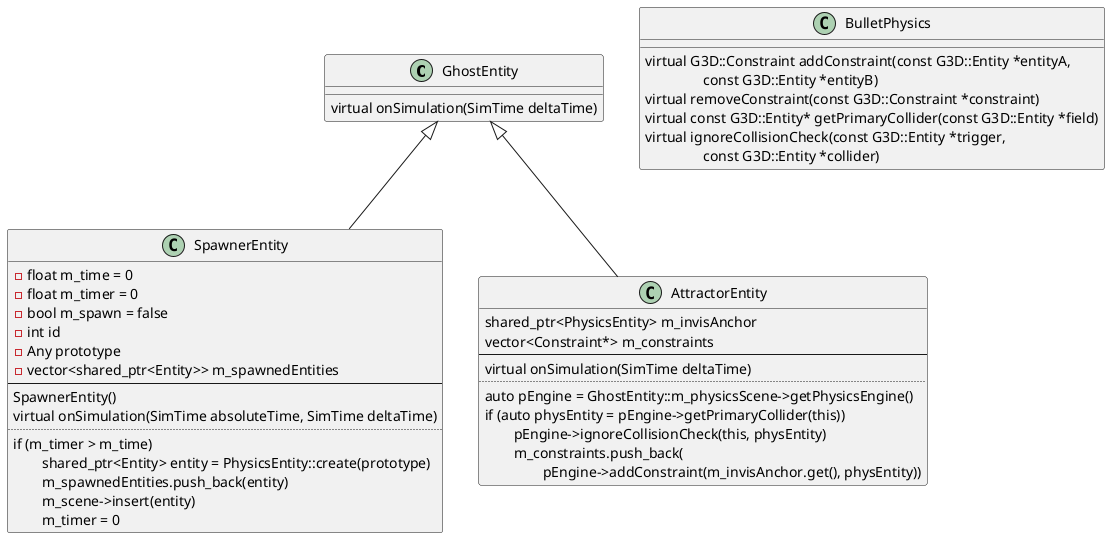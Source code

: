 @startuml

class GhostEntity {
    virtual onSimulation(SimTime deltaTime)
}

class SpawnerEntity {
    -float m_time = 0
    -float m_timer = 0
    -bool m_spawn = false
    -int id
    -Any prototype
    -vector<shared_ptr<Entity>> m_spawnedEntities
    --
    SpawnerEntity()
    virtual onSimulation(SimTime absoluteTime, SimTime deltaTime)
    ..
    if (m_timer > m_time) 
\tshared_ptr<Entity> entity = PhysicsEntity::create(prototype)
\tm_spawnedEntities.push_back(entity)
\tm_scene->insert(entity)
\tm_timer = 0
}

class AttractorEntity {
    shared_ptr<PhysicsEntity> m_invisAnchor
    vector<Constraint*> m_constraints
    --
    virtual onSimulation(SimTime deltaTime)
    ..
    auto pEngine = GhostEntity::m_physicsScene->getPhysicsEngine()
    if (auto physEntity = pEngine->getPrimaryCollider(this))
\tpEngine->ignoreCollisionCheck(this, physEntity)
\tm_constraints.push_back(
\t\tpEngine->addConstraint(m_invisAnchor.get(), physEntity))
}

GhostEntity <|-- SpawnerEntity 
GhostEntity <|-- AttractorEntity 

class BulletPhysics {
    virtual G3D::Constraint addConstraint(const G3D::Entity *entityA,
\t\tconst G3D::Entity *entityB)
    virtual removeConstraint(const G3D::Constraint *constraint)
    virtual const G3D::Entity* getPrimaryCollider(const G3D::Entity *field)
    virtual ignoreCollisionCheck(const G3D::Entity *trigger,
\t\tconst G3D::Entity *collider)
}
      
@enduml